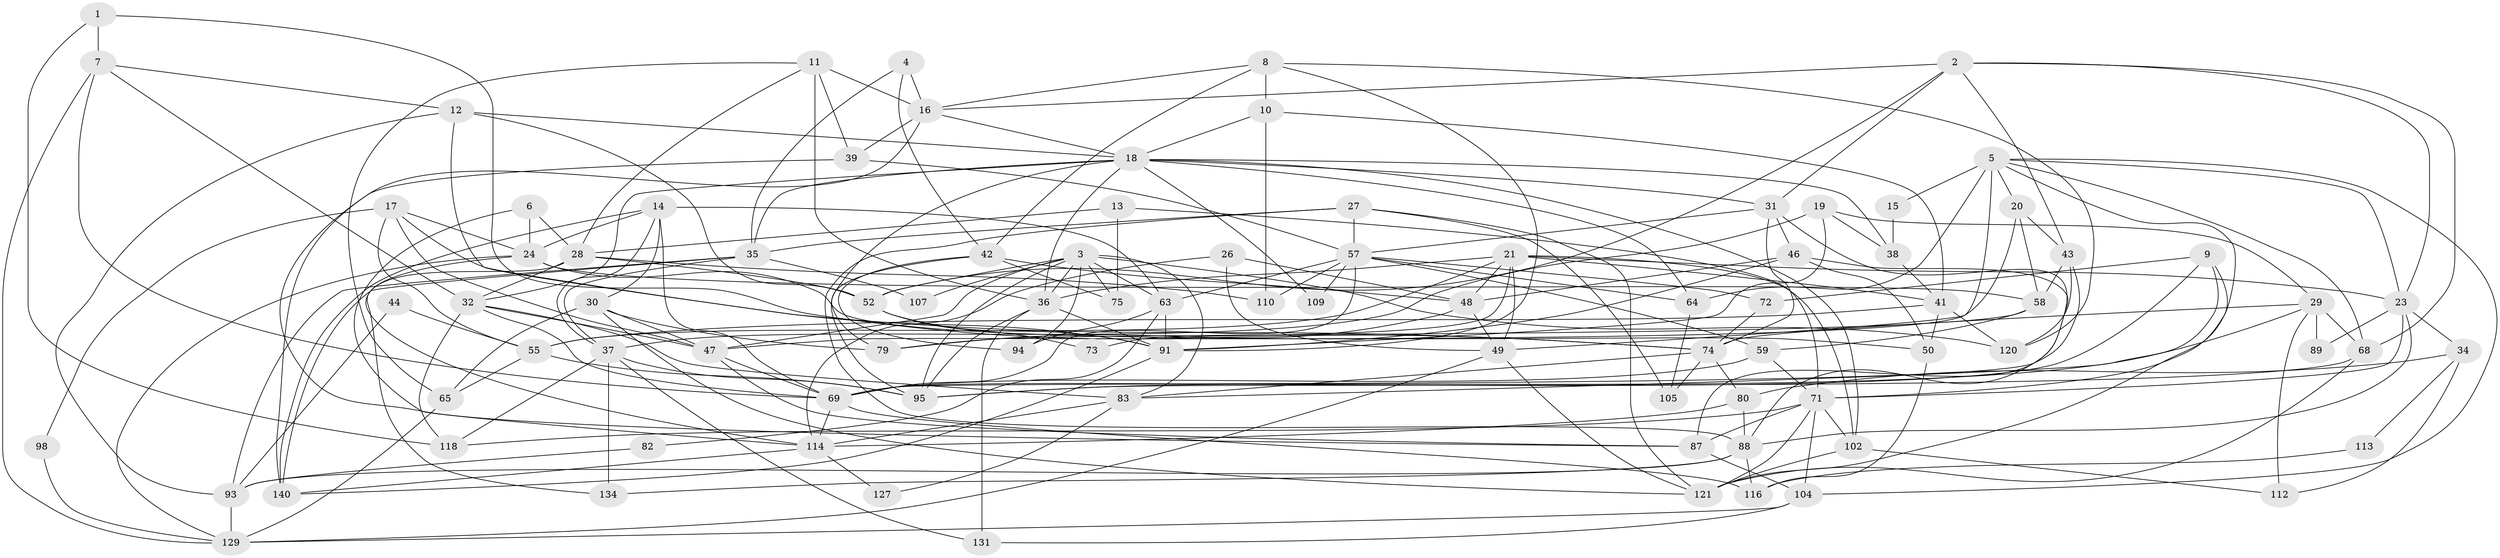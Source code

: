 // original degree distribution, {3: 0.2765957446808511, 5: 0.2127659574468085, 4: 0.24822695035460993, 2: 0.1276595744680851, 6: 0.10638297872340426, 7: 0.02127659574468085, 10: 0.0070921985815602835}
// Generated by graph-tools (version 1.1) at 2025/11/02/27/25 16:11:20]
// undirected, 90 vertices, 229 edges
graph export_dot {
graph [start="1"]
  node [color=gray90,style=filled];
  1;
  2 [super="+22"];
  3 [super="+56"];
  4 [super="+130"];
  5 [super="+106"];
  6;
  7;
  8 [super="+40"];
  9 [super="+135"];
  10;
  11 [super="+76"];
  12 [super="+60"];
  13;
  14 [super="+45"];
  15;
  16 [super="+25"];
  17 [super="+66"];
  18 [super="+61"];
  19 [super="+90"];
  20 [super="+86"];
  21 [super="+81"];
  23 [super="+33"];
  24 [super="+99"];
  26;
  27;
  28 [super="+117"];
  29 [super="+78"];
  30 [super="+100"];
  31 [super="+132"];
  32 [super="+137"];
  34 [super="+51"];
  35 [super="+124"];
  36 [super="+136"];
  37 [super="+53"];
  38;
  39 [super="+84"];
  41 [super="+62"];
  42 [super="+77"];
  43 [super="+103"];
  44;
  46 [super="+54"];
  47 [super="+138"];
  48 [super="+70"];
  49 [super="+92"];
  50 [super="+126"];
  52 [super="+111"];
  55 [super="+67"];
  57 [super="+96"];
  58;
  59;
  63 [super="+85"];
  64;
  65;
  68;
  69 [super="+125"];
  71 [super="+101"];
  72;
  73;
  74 [super="+123"];
  75;
  79;
  80;
  82;
  83 [super="+97"];
  87;
  88 [super="+128"];
  89;
  91 [super="+115"];
  93 [super="+119"];
  94;
  95 [super="+108"];
  98;
  102;
  104;
  105;
  107;
  109;
  110;
  112;
  113;
  114 [super="+122"];
  116;
  118 [super="+139"];
  120;
  121 [super="+141"];
  127;
  129 [super="+133"];
  131;
  134;
  140;
  1 -- 7;
  1 -- 74;
  1 -- 118;
  2 -- 16;
  2 -- 68;
  2 -- 52;
  2 -- 43;
  2 -- 23;
  2 -- 31 [weight=2];
  3 -- 63;
  3 -- 83;
  3 -- 120;
  3 -- 75;
  3 -- 107;
  3 -- 94;
  3 -- 95;
  3 -- 36;
  3 -- 52;
  3 -- 47;
  4 -- 42;
  4 -- 16 [weight=2];
  4 -- 35;
  5 -- 104;
  5 -- 49;
  5 -- 68;
  5 -- 64;
  5 -- 23;
  5 -- 71;
  5 -- 15;
  5 -- 20;
  6 -- 24;
  6 -- 114;
  6 -- 28;
  7 -- 32;
  7 -- 69;
  7 -- 129;
  7 -- 12;
  8 -- 91;
  8 -- 16;
  8 -- 10;
  8 -- 120;
  8 -- 42;
  9 -- 72;
  9 -- 121;
  9 -- 83;
  9 -- 69;
  10 -- 41;
  10 -- 110;
  10 -- 18;
  11 -- 36;
  11 -- 16;
  11 -- 65;
  11 -- 28;
  11 -- 39;
  12 -- 93;
  12 -- 18;
  12 -- 52;
  12 -- 91;
  13 -- 28;
  13 -- 71;
  13 -- 75;
  14 -- 63;
  14 -- 37;
  14 -- 69;
  14 -- 24;
  14 -- 140;
  14 -- 30;
  15 -- 38;
  16 -- 18;
  16 -- 39;
  16 -- 140;
  17 -- 74;
  17 -- 24;
  17 -- 55;
  17 -- 98;
  17 -- 47;
  18 -- 38;
  18 -- 32;
  18 -- 64;
  18 -- 35;
  18 -- 36;
  18 -- 102;
  18 -- 109;
  18 -- 79;
  18 -- 31;
  19 -- 29;
  19 -- 91;
  19 -- 37;
  19 -- 38;
  20 -- 47;
  20 -- 58;
  20 -- 43;
  21 -- 102;
  21 -- 23;
  21 -- 48;
  21 -- 49;
  21 -- 36;
  21 -- 73;
  21 -- 41;
  21 -- 55;
  23 -- 34;
  23 -- 89;
  23 -- 88;
  23 -- 71;
  24 -- 129;
  24 -- 58;
  24 -- 114;
  24 -- 50;
  26 -- 48;
  26 -- 114;
  26 -- 49;
  27 -- 105;
  27 -- 35;
  27 -- 121;
  27 -- 57;
  27 -- 88;
  28 -- 52;
  28 -- 134;
  28 -- 32;
  28 -- 110;
  29 -- 89;
  29 -- 95;
  29 -- 112;
  29 -- 68;
  29 -- 74;
  30 -- 79;
  30 -- 47;
  30 -- 65;
  30 -- 121;
  31 -- 87;
  31 -- 74;
  31 -- 57;
  31 -- 46;
  32 -- 69;
  32 -- 118;
  32 -- 83;
  32 -- 47;
  34 -- 112;
  34 -- 80;
  34 -- 113;
  35 -- 37;
  35 -- 107;
  35 -- 140;
  35 -- 93;
  36 -- 131;
  36 -- 91;
  36 -- 95;
  37 -- 95;
  37 -- 131;
  37 -- 118;
  37 -- 134;
  38 -- 41;
  39 -- 87;
  39 -- 57;
  41 -- 50;
  41 -- 55;
  41 -- 120;
  42 -- 94;
  42 -- 75;
  42 -- 95;
  42 -- 48;
  43 -- 120;
  43 -- 69;
  43 -- 58;
  44 -- 55;
  44 -- 93;
  46 -- 88;
  46 -- 50;
  46 -- 91;
  46 -- 48;
  47 -- 87;
  47 -- 69;
  48 -- 49;
  48 -- 79;
  49 -- 129;
  49 -- 121;
  50 -- 116;
  52 -- 91;
  52 -- 73;
  55 -- 65;
  55 -- 95;
  57 -- 63;
  57 -- 64;
  57 -- 72;
  57 -- 69;
  57 -- 110;
  57 -- 109;
  57 -- 59;
  58 -- 79;
  58 -- 59;
  59 -- 71;
  59 -- 69;
  63 -- 82;
  63 -- 91;
  63 -- 94;
  64 -- 105;
  65 -- 129;
  68 -- 95;
  68 -- 121;
  69 -- 116;
  69 -- 114;
  71 -- 102;
  71 -- 87;
  71 -- 121;
  71 -- 118;
  71 -- 104;
  72 -- 74;
  74 -- 105;
  74 -- 80;
  74 -- 83;
  80 -- 114;
  80 -- 88;
  82 -- 93;
  83 -- 127;
  83 -- 114;
  87 -- 104;
  88 -- 134;
  88 -- 116;
  88 -- 93;
  91 -- 140;
  93 -- 129;
  98 -- 129;
  102 -- 112;
  102 -- 121;
  104 -- 131;
  104 -- 129;
  113 -- 116;
  114 -- 140;
  114 -- 127;
}
